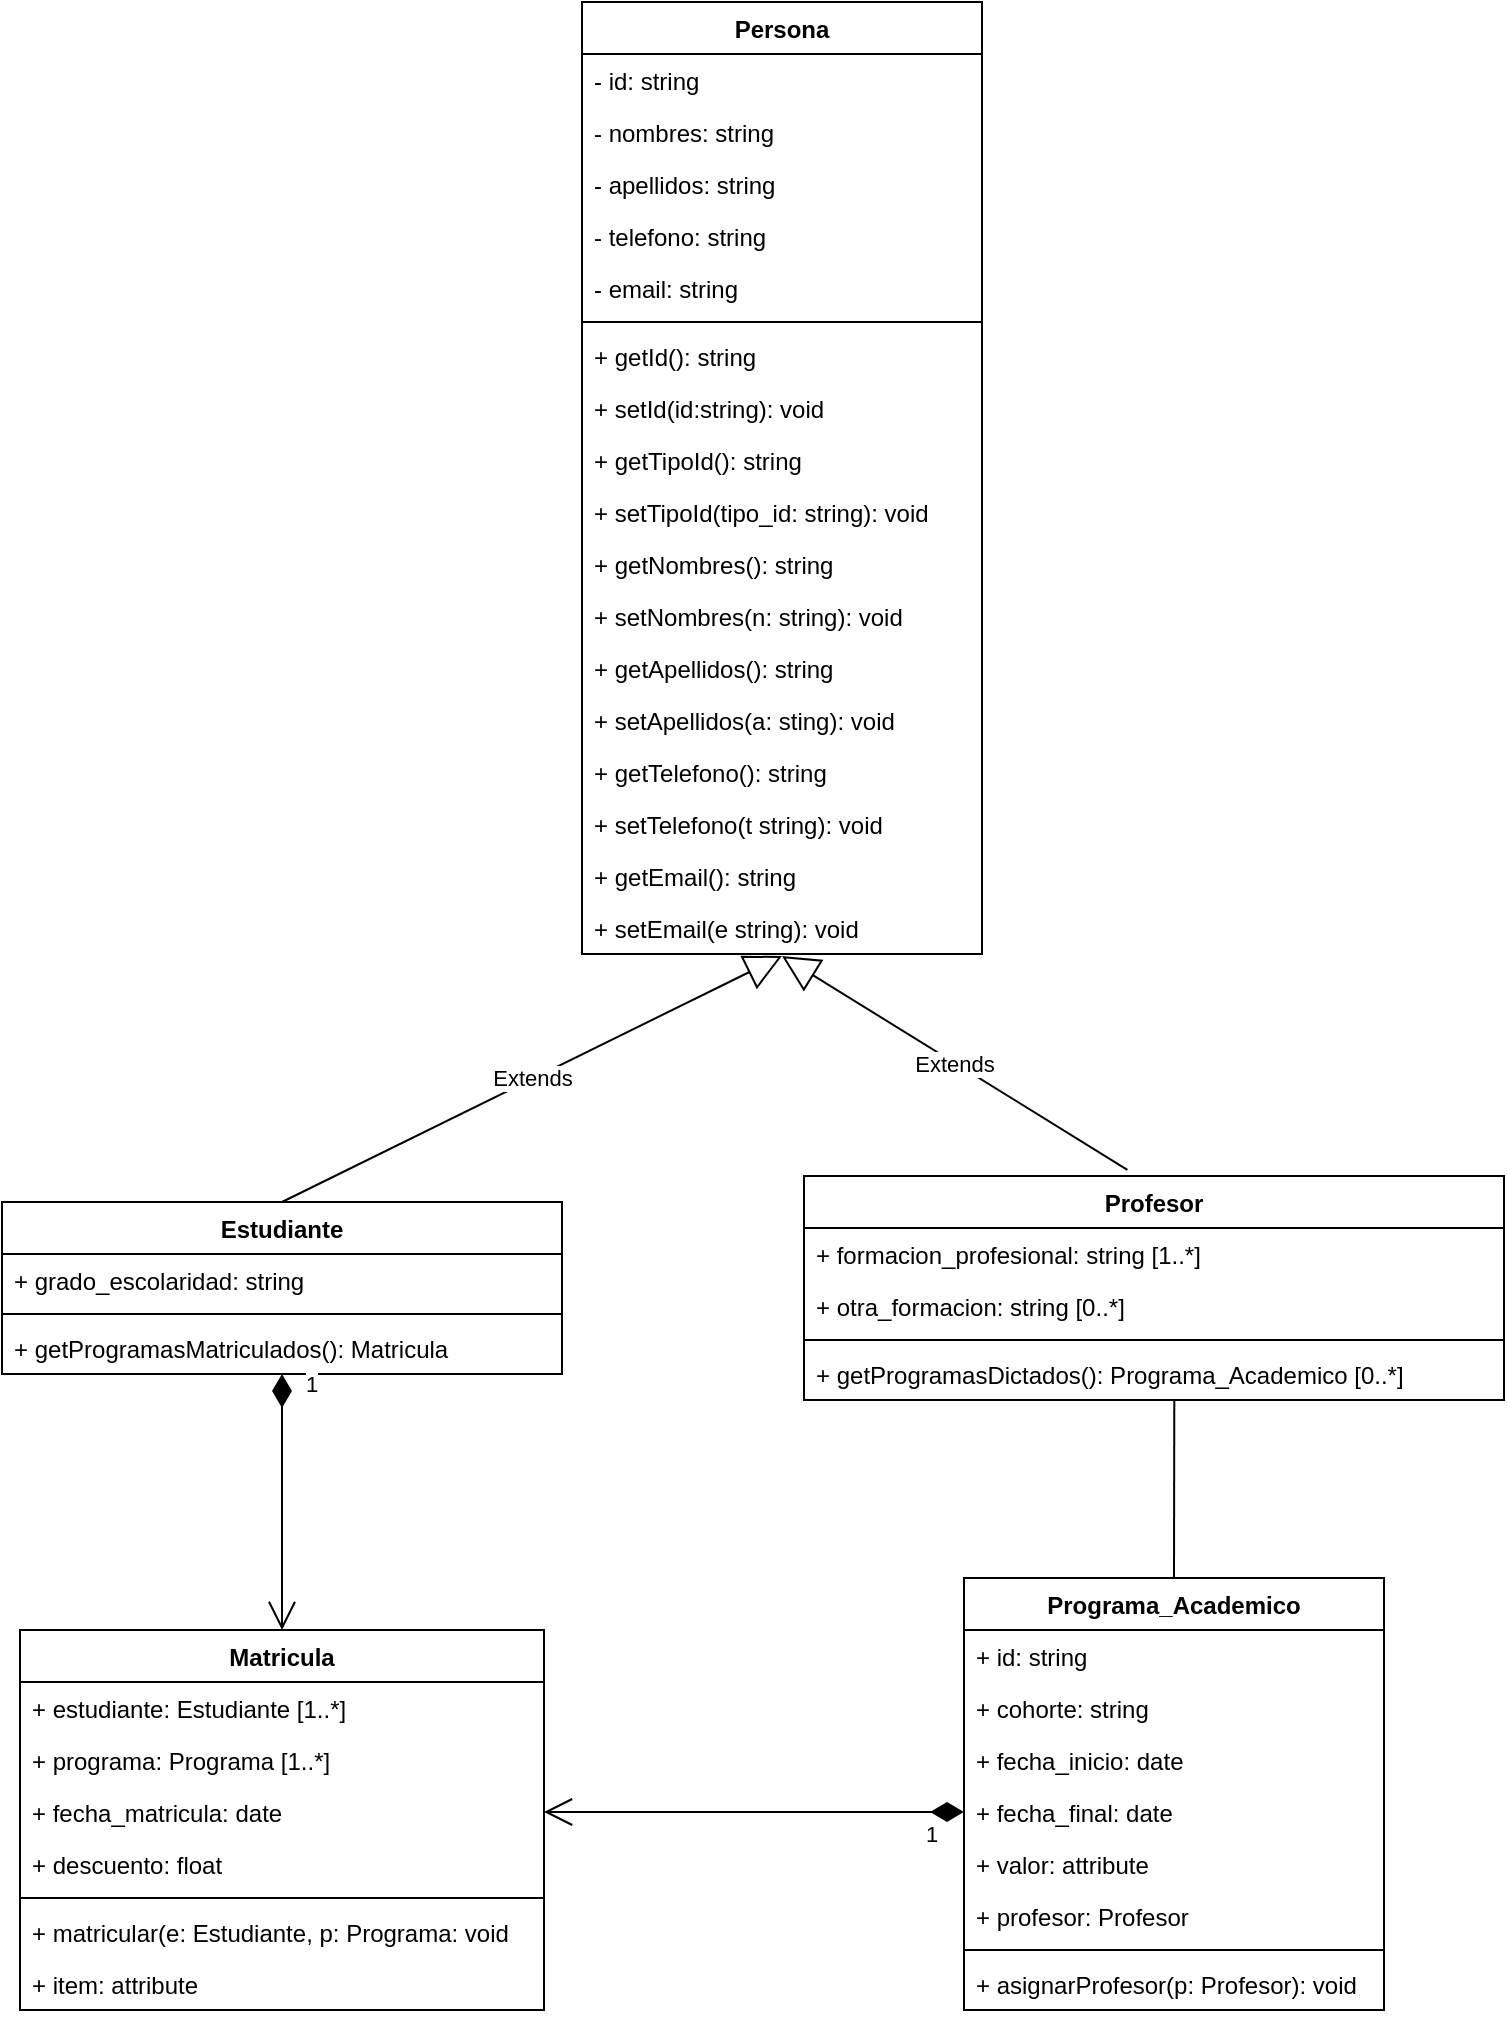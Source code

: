 <mxfile version="10.8.9" type="device"><diagram id="gSFmzXqIkpbDHAmkkPix" name="Page-1"><mxGraphModel dx="840" dy="459" grid="1" gridSize="10" guides="1" tooltips="1" connect="1" arrows="1" fold="1" page="1" pageScale="1" pageWidth="827" pageHeight="1169" math="0" shadow="0"><root><mxCell id="0"/><mxCell id="1" parent="0"/><mxCell id="AmSqj_QSsJKb2jAbmS-i-1" value="Persona" style="swimlane;fontStyle=1;align=center;verticalAlign=top;childLayout=stackLayout;horizontal=1;startSize=26;horizontalStack=0;resizeParent=1;resizeParentMax=0;resizeLast=0;collapsible=1;marginBottom=0;" parent="1" vertex="1"><mxGeometry x="330" y="3" width="200" height="476" as="geometry"/></mxCell><mxCell id="AmSqj_QSsJKb2jAbmS-i-2" value="- id: string" style="text;strokeColor=none;fillColor=none;align=left;verticalAlign=top;spacingLeft=4;spacingRight=4;overflow=hidden;rotatable=0;points=[[0,0.5],[1,0.5]];portConstraint=eastwest;" parent="AmSqj_QSsJKb2jAbmS-i-1" vertex="1"><mxGeometry y="26" width="200" height="26" as="geometry"/></mxCell><mxCell id="AmSqj_QSsJKb2jAbmS-i-5" value="- nombres: string" style="text;strokeColor=none;fillColor=none;align=left;verticalAlign=top;spacingLeft=4;spacingRight=4;overflow=hidden;rotatable=0;points=[[0,0.5],[1,0.5]];portConstraint=eastwest;" parent="AmSqj_QSsJKb2jAbmS-i-1" vertex="1"><mxGeometry y="52" width="200" height="26" as="geometry"/></mxCell><mxCell id="AmSqj_QSsJKb2jAbmS-i-6" value="- apellidos: string" style="text;strokeColor=none;fillColor=none;align=left;verticalAlign=top;spacingLeft=4;spacingRight=4;overflow=hidden;rotatable=0;points=[[0,0.5],[1,0.5]];portConstraint=eastwest;" parent="AmSqj_QSsJKb2jAbmS-i-1" vertex="1"><mxGeometry y="78" width="200" height="26" as="geometry"/></mxCell><mxCell id="NSTheqzzCCSszSCdJbM6-1" value="- telefono: string" style="text;strokeColor=none;fillColor=none;align=left;verticalAlign=top;spacingLeft=4;spacingRight=4;overflow=hidden;rotatable=0;points=[[0,0.5],[1,0.5]];portConstraint=eastwest;" vertex="1" parent="AmSqj_QSsJKb2jAbmS-i-1"><mxGeometry y="104" width="200" height="26" as="geometry"/></mxCell><mxCell id="NSTheqzzCCSszSCdJbM6-2" value="- email: string" style="text;strokeColor=none;fillColor=none;align=left;verticalAlign=top;spacingLeft=4;spacingRight=4;overflow=hidden;rotatable=0;points=[[0,0.5],[1,0.5]];portConstraint=eastwest;" vertex="1" parent="AmSqj_QSsJKb2jAbmS-i-1"><mxGeometry y="130" width="200" height="26" as="geometry"/></mxCell><mxCell id="AmSqj_QSsJKb2jAbmS-i-3" value="" style="line;strokeWidth=1;fillColor=none;align=left;verticalAlign=middle;spacingTop=-1;spacingLeft=3;spacingRight=3;rotatable=0;labelPosition=right;points=[];portConstraint=eastwest;" parent="AmSqj_QSsJKb2jAbmS-i-1" vertex="1"><mxGeometry y="156" width="200" height="8" as="geometry"/></mxCell><mxCell id="AmSqj_QSsJKb2jAbmS-i-4" value="+ getId(): string" style="text;strokeColor=none;fillColor=none;align=left;verticalAlign=top;spacingLeft=4;spacingRight=4;overflow=hidden;rotatable=0;points=[[0,0.5],[1,0.5]];portConstraint=eastwest;" parent="AmSqj_QSsJKb2jAbmS-i-1" vertex="1"><mxGeometry y="164" width="200" height="26" as="geometry"/></mxCell><mxCell id="AmSqj_QSsJKb2jAbmS-i-40" value="+ setId(id:string): void" style="text;strokeColor=none;fillColor=none;align=left;verticalAlign=top;spacingLeft=4;spacingRight=4;overflow=hidden;rotatable=0;points=[[0,0.5],[1,0.5]];portConstraint=eastwest;" parent="AmSqj_QSsJKb2jAbmS-i-1" vertex="1"><mxGeometry y="190" width="200" height="26" as="geometry"/></mxCell><mxCell id="AmSqj_QSsJKb2jAbmS-i-41" value="+ getTipoId(): string" style="text;strokeColor=none;fillColor=none;align=left;verticalAlign=top;spacingLeft=4;spacingRight=4;overflow=hidden;rotatable=0;points=[[0,0.5],[1,0.5]];portConstraint=eastwest;" parent="AmSqj_QSsJKb2jAbmS-i-1" vertex="1"><mxGeometry y="216" width="200" height="26" as="geometry"/></mxCell><mxCell id="AmSqj_QSsJKb2jAbmS-i-42" value="+ setTipoId(tipo_id: string): void" style="text;strokeColor=none;fillColor=none;align=left;verticalAlign=top;spacingLeft=4;spacingRight=4;overflow=hidden;rotatable=0;points=[[0,0.5],[1,0.5]];portConstraint=eastwest;" parent="AmSqj_QSsJKb2jAbmS-i-1" vertex="1"><mxGeometry y="242" width="200" height="26" as="geometry"/></mxCell><mxCell id="AmSqj_QSsJKb2jAbmS-i-44" value="+ getNombres(): string" style="text;strokeColor=none;fillColor=none;align=left;verticalAlign=top;spacingLeft=4;spacingRight=4;overflow=hidden;rotatable=0;points=[[0,0.5],[1,0.5]];portConstraint=eastwest;" parent="AmSqj_QSsJKb2jAbmS-i-1" vertex="1"><mxGeometry y="268" width="200" height="26" as="geometry"/></mxCell><mxCell id="AmSqj_QSsJKb2jAbmS-i-45" value="+ setNombres(n: string): void" style="text;strokeColor=none;fillColor=none;align=left;verticalAlign=top;spacingLeft=4;spacingRight=4;overflow=hidden;rotatable=0;points=[[0,0.5],[1,0.5]];portConstraint=eastwest;" parent="AmSqj_QSsJKb2jAbmS-i-1" vertex="1"><mxGeometry y="294" width="200" height="26" as="geometry"/></mxCell><mxCell id="AmSqj_QSsJKb2jAbmS-i-47" value="+ getApellidos(): string" style="text;strokeColor=none;fillColor=none;align=left;verticalAlign=top;spacingLeft=4;spacingRight=4;overflow=hidden;rotatable=0;points=[[0,0.5],[1,0.5]];portConstraint=eastwest;" parent="AmSqj_QSsJKb2jAbmS-i-1" vertex="1"><mxGeometry y="320" width="200" height="26" as="geometry"/></mxCell><mxCell id="AmSqj_QSsJKb2jAbmS-i-49" value="+ setApellidos(a: sting): void" style="text;strokeColor=none;fillColor=none;align=left;verticalAlign=top;spacingLeft=4;spacingRight=4;overflow=hidden;rotatable=0;points=[[0,0.5],[1,0.5]];portConstraint=eastwest;" parent="AmSqj_QSsJKb2jAbmS-i-1" vertex="1"><mxGeometry y="346" width="200" height="26" as="geometry"/></mxCell><mxCell id="NSTheqzzCCSszSCdJbM6-3" value="+ getTelefono(): string" style="text;strokeColor=none;fillColor=none;align=left;verticalAlign=top;spacingLeft=4;spacingRight=4;overflow=hidden;rotatable=0;points=[[0,0.5],[1,0.5]];portConstraint=eastwest;" vertex="1" parent="AmSqj_QSsJKb2jAbmS-i-1"><mxGeometry y="372" width="200" height="26" as="geometry"/></mxCell><mxCell id="NSTheqzzCCSszSCdJbM6-4" value="+ setTelefono(t string): void" style="text;strokeColor=none;fillColor=none;align=left;verticalAlign=top;spacingLeft=4;spacingRight=4;overflow=hidden;rotatable=0;points=[[0,0.5],[1,0.5]];portConstraint=eastwest;" vertex="1" parent="AmSqj_QSsJKb2jAbmS-i-1"><mxGeometry y="398" width="200" height="26" as="geometry"/></mxCell><mxCell id="NSTheqzzCCSszSCdJbM6-5" value="+ getEmail(): string" style="text;strokeColor=none;fillColor=none;align=left;verticalAlign=top;spacingLeft=4;spacingRight=4;overflow=hidden;rotatable=0;points=[[0,0.5],[1,0.5]];portConstraint=eastwest;" vertex="1" parent="AmSqj_QSsJKb2jAbmS-i-1"><mxGeometry y="424" width="200" height="26" as="geometry"/></mxCell><mxCell id="NSTheqzzCCSszSCdJbM6-6" value="+ setEmail(e string): void" style="text;strokeColor=none;fillColor=none;align=left;verticalAlign=top;spacingLeft=4;spacingRight=4;overflow=hidden;rotatable=0;points=[[0,0.5],[1,0.5]];portConstraint=eastwest;" vertex="1" parent="AmSqj_QSsJKb2jAbmS-i-1"><mxGeometry y="450" width="200" height="26" as="geometry"/></mxCell><mxCell id="AmSqj_QSsJKb2jAbmS-i-13" value="Estudiante" style="swimlane;fontStyle=1;align=center;verticalAlign=top;childLayout=stackLayout;horizontal=1;startSize=26;horizontalStack=0;resizeParent=1;resizeParentMax=0;resizeLast=0;collapsible=1;marginBottom=0;" parent="1" vertex="1"><mxGeometry x="40" y="603" width="280" height="86" as="geometry"/></mxCell><mxCell id="AmSqj_QSsJKb2jAbmS-i-14" value="+ grado_escolaridad: string" style="text;strokeColor=none;fillColor=none;align=left;verticalAlign=top;spacingLeft=4;spacingRight=4;overflow=hidden;rotatable=0;points=[[0,0.5],[1,0.5]];portConstraint=eastwest;" parent="AmSqj_QSsJKb2jAbmS-i-13" vertex="1"><mxGeometry y="26" width="280" height="26" as="geometry"/></mxCell><mxCell id="AmSqj_QSsJKb2jAbmS-i-15" value="" style="line;strokeWidth=1;fillColor=none;align=left;verticalAlign=middle;spacingTop=-1;spacingLeft=3;spacingRight=3;rotatable=0;labelPosition=right;points=[];portConstraint=eastwest;" parent="AmSqj_QSsJKb2jAbmS-i-13" vertex="1"><mxGeometry y="52" width="280" height="8" as="geometry"/></mxCell><mxCell id="AmSqj_QSsJKb2jAbmS-i-16" value="+ getProgramasMatriculados(): Matricula" style="text;strokeColor=none;fillColor=none;align=left;verticalAlign=top;spacingLeft=4;spacingRight=4;overflow=hidden;rotatable=0;points=[[0,0.5],[1,0.5]];portConstraint=eastwest;" parent="AmSqj_QSsJKb2jAbmS-i-13" vertex="1"><mxGeometry y="60" width="280" height="26" as="geometry"/></mxCell><mxCell id="AmSqj_QSsJKb2jAbmS-i-17" value="Profesor" style="swimlane;fontStyle=1;align=center;verticalAlign=top;childLayout=stackLayout;horizontal=1;startSize=26;horizontalStack=0;resizeParent=1;resizeParentMax=0;resizeLast=0;collapsible=1;marginBottom=0;" parent="1" vertex="1"><mxGeometry x="441" y="590" width="350" height="112" as="geometry"/></mxCell><mxCell id="AmSqj_QSsJKb2jAbmS-i-18" value="+ formacion_profesional: string [1..*]" style="text;strokeColor=none;fillColor=none;align=left;verticalAlign=top;spacingLeft=4;spacingRight=4;overflow=hidden;rotatable=0;points=[[0,0.5],[1,0.5]];portConstraint=eastwest;" parent="AmSqj_QSsJKb2jAbmS-i-17" vertex="1"><mxGeometry y="26" width="350" height="26" as="geometry"/></mxCell><mxCell id="AmSqj_QSsJKb2jAbmS-i-21" value="+ otra_formacion: string [0..*]" style="text;strokeColor=none;fillColor=none;align=left;verticalAlign=top;spacingLeft=4;spacingRight=4;overflow=hidden;rotatable=0;points=[[0,0.5],[1,0.5]];portConstraint=eastwest;" parent="AmSqj_QSsJKb2jAbmS-i-17" vertex="1"><mxGeometry y="52" width="350" height="26" as="geometry"/></mxCell><mxCell id="AmSqj_QSsJKb2jAbmS-i-19" value="" style="line;strokeWidth=1;fillColor=none;align=left;verticalAlign=middle;spacingTop=-1;spacingLeft=3;spacingRight=3;rotatable=0;labelPosition=right;points=[];portConstraint=eastwest;" parent="AmSqj_QSsJKb2jAbmS-i-17" vertex="1"><mxGeometry y="78" width="350" height="8" as="geometry"/></mxCell><mxCell id="AmSqj_QSsJKb2jAbmS-i-20" value="+ getProgramasDictados(): Programa_Academico [0..*]" style="text;strokeColor=none;fillColor=none;align=left;verticalAlign=top;spacingLeft=4;spacingRight=4;overflow=hidden;rotatable=0;points=[[0,0.5],[1,0.5]];portConstraint=eastwest;" parent="AmSqj_QSsJKb2jAbmS-i-17" vertex="1"><mxGeometry y="86" width="350" height="26" as="geometry"/></mxCell><mxCell id="AmSqj_QSsJKb2jAbmS-i-22" value="Programa_Academico" style="swimlane;fontStyle=1;align=center;verticalAlign=top;childLayout=stackLayout;horizontal=1;startSize=26;horizontalStack=0;resizeParent=1;resizeParentMax=0;resizeLast=0;collapsible=1;marginBottom=0;" parent="1" vertex="1"><mxGeometry x="521" y="791" width="210" height="216" as="geometry"/></mxCell><mxCell id="AmSqj_QSsJKb2jAbmS-i-23" value="+ id: string" style="text;strokeColor=none;fillColor=none;align=left;verticalAlign=top;spacingLeft=4;spacingRight=4;overflow=hidden;rotatable=0;points=[[0,0.5],[1,0.5]];portConstraint=eastwest;" parent="AmSqj_QSsJKb2jAbmS-i-22" vertex="1"><mxGeometry y="26" width="210" height="26" as="geometry"/></mxCell><mxCell id="AmSqj_QSsJKb2jAbmS-i-24" value="+ cohorte: string" style="text;strokeColor=none;fillColor=none;align=left;verticalAlign=top;spacingLeft=4;spacingRight=4;overflow=hidden;rotatable=0;points=[[0,0.5],[1,0.5]];portConstraint=eastwest;" parent="AmSqj_QSsJKb2jAbmS-i-22" vertex="1"><mxGeometry y="52" width="210" height="26" as="geometry"/></mxCell><mxCell id="AmSqj_QSsJKb2jAbmS-i-27" value="+ fecha_inicio: date" style="text;strokeColor=none;fillColor=none;align=left;verticalAlign=top;spacingLeft=4;spacingRight=4;overflow=hidden;rotatable=0;points=[[0,0.5],[1,0.5]];portConstraint=eastwest;" parent="AmSqj_QSsJKb2jAbmS-i-22" vertex="1"><mxGeometry y="78" width="210" height="26" as="geometry"/></mxCell><mxCell id="AmSqj_QSsJKb2jAbmS-i-28" value="+ fecha_final: date" style="text;strokeColor=none;fillColor=none;align=left;verticalAlign=top;spacingLeft=4;spacingRight=4;overflow=hidden;rotatable=0;points=[[0,0.5],[1,0.5]];portConstraint=eastwest;" parent="AmSqj_QSsJKb2jAbmS-i-22" vertex="1"><mxGeometry y="104" width="210" height="26" as="geometry"/></mxCell><mxCell id="AmSqj_QSsJKb2jAbmS-i-29" value="+ valor: attribute" style="text;strokeColor=none;fillColor=none;align=left;verticalAlign=top;spacingLeft=4;spacingRight=4;overflow=hidden;rotatable=0;points=[[0,0.5],[1,0.5]];portConstraint=eastwest;" parent="AmSqj_QSsJKb2jAbmS-i-22" vertex="1"><mxGeometry y="130" width="210" height="26" as="geometry"/></mxCell><mxCell id="AmSqj_QSsJKb2jAbmS-i-43" value="+ profesor: Profesor" style="text;strokeColor=none;fillColor=none;align=left;verticalAlign=top;spacingLeft=4;spacingRight=4;overflow=hidden;rotatable=0;points=[[0,0.5],[1,0.5]];portConstraint=eastwest;" parent="AmSqj_QSsJKb2jAbmS-i-22" vertex="1"><mxGeometry y="156" width="210" height="26" as="geometry"/></mxCell><mxCell id="AmSqj_QSsJKb2jAbmS-i-25" value="" style="line;strokeWidth=1;fillColor=none;align=left;verticalAlign=middle;spacingTop=-1;spacingLeft=3;spacingRight=3;rotatable=0;labelPosition=right;points=[];portConstraint=eastwest;" parent="AmSqj_QSsJKb2jAbmS-i-22" vertex="1"><mxGeometry y="182" width="210" height="8" as="geometry"/></mxCell><mxCell id="AmSqj_QSsJKb2jAbmS-i-26" value="+ asignarProfesor(p: Profesor): void" style="text;strokeColor=none;fillColor=none;align=left;verticalAlign=top;spacingLeft=4;spacingRight=4;overflow=hidden;rotatable=0;points=[[0,0.5],[1,0.5]];portConstraint=eastwest;" parent="AmSqj_QSsJKb2jAbmS-i-22" vertex="1"><mxGeometry y="190" width="210" height="26" as="geometry"/></mxCell><mxCell id="AmSqj_QSsJKb2jAbmS-i-32" value="Matricula" style="swimlane;fontStyle=1;align=center;verticalAlign=top;childLayout=stackLayout;horizontal=1;startSize=26;horizontalStack=0;resizeParent=1;resizeParentMax=0;resizeLast=0;collapsible=1;marginBottom=0;" parent="1" vertex="1"><mxGeometry x="49" y="817" width="262" height="190" as="geometry"/></mxCell><mxCell id="AmSqj_QSsJKb2jAbmS-i-33" value="+ estudiante: Estudiante [1..*]" style="text;strokeColor=none;fillColor=none;align=left;verticalAlign=top;spacingLeft=4;spacingRight=4;overflow=hidden;rotatable=0;points=[[0,0.5],[1,0.5]];portConstraint=eastwest;" parent="AmSqj_QSsJKb2jAbmS-i-32" vertex="1"><mxGeometry y="26" width="262" height="26" as="geometry"/></mxCell><mxCell id="AmSqj_QSsJKb2jAbmS-i-34" value="+ programa: Programa [1..*]" style="text;strokeColor=none;fillColor=none;align=left;verticalAlign=top;spacingLeft=4;spacingRight=4;overflow=hidden;rotatable=0;points=[[0,0.5],[1,0.5]];portConstraint=eastwest;" parent="AmSqj_QSsJKb2jAbmS-i-32" vertex="1"><mxGeometry y="52" width="262" height="26" as="geometry"/></mxCell><mxCell id="AmSqj_QSsJKb2jAbmS-i-35" value="+ fecha_matricula: date" style="text;strokeColor=none;fillColor=none;align=left;verticalAlign=top;spacingLeft=4;spacingRight=4;overflow=hidden;rotatable=0;points=[[0,0.5],[1,0.5]];portConstraint=eastwest;" parent="AmSqj_QSsJKb2jAbmS-i-32" vertex="1"><mxGeometry y="78" width="262" height="26" as="geometry"/></mxCell><mxCell id="AmSqj_QSsJKb2jAbmS-i-50" value="+ descuento: float" style="text;strokeColor=none;fillColor=none;align=left;verticalAlign=top;spacingLeft=4;spacingRight=4;overflow=hidden;rotatable=0;points=[[0,0.5],[1,0.5]];portConstraint=eastwest;" parent="AmSqj_QSsJKb2jAbmS-i-32" vertex="1"><mxGeometry y="104" width="262" height="26" as="geometry"/></mxCell><mxCell id="AmSqj_QSsJKb2jAbmS-i-38" value="" style="line;strokeWidth=1;fillColor=none;align=left;verticalAlign=middle;spacingTop=-1;spacingLeft=3;spacingRight=3;rotatable=0;labelPosition=right;points=[];portConstraint=eastwest;" parent="AmSqj_QSsJKb2jAbmS-i-32" vertex="1"><mxGeometry y="130" width="262" height="8" as="geometry"/></mxCell><mxCell id="AmSqj_QSsJKb2jAbmS-i-39" value="+ matricular(e: Estudiante, p: Programa: void" style="text;strokeColor=none;fillColor=none;align=left;verticalAlign=top;spacingLeft=4;spacingRight=4;overflow=hidden;rotatable=0;points=[[0,0.5],[1,0.5]];portConstraint=eastwest;" parent="AmSqj_QSsJKb2jAbmS-i-32" vertex="1"><mxGeometry y="138" width="262" height="26" as="geometry"/></mxCell><mxCell id="AmSqj_QSsJKb2jAbmS-i-57" value="+ item: attribute" style="text;strokeColor=none;fillColor=none;align=left;verticalAlign=top;spacingLeft=4;spacingRight=4;overflow=hidden;rotatable=0;points=[[0,0.5],[1,0.5]];portConstraint=eastwest;" parent="AmSqj_QSsJKb2jAbmS-i-32" vertex="1"><mxGeometry y="164" width="262" height="26" as="geometry"/></mxCell><mxCell id="AmSqj_QSsJKb2jAbmS-i-51" value="Extends" style="endArrow=block;endSize=16;endFill=0;html=1;exitX=0.5;exitY=0;exitDx=0;exitDy=0;" parent="1" source="AmSqj_QSsJKb2jAbmS-i-13" edge="1"><mxGeometry width="160" relative="1" as="geometry"><mxPoint x="210" y="540" as="sourcePoint"/><mxPoint x="430" y="480" as="targetPoint"/></mxGeometry></mxCell><mxCell id="AmSqj_QSsJKb2jAbmS-i-52" value="Extends" style="endArrow=block;endSize=16;endFill=0;html=1;exitX=0.462;exitY=-0.027;exitDx=0;exitDy=0;exitPerimeter=0;" parent="1" source="AmSqj_QSsJKb2jAbmS-i-17" edge="1"><mxGeometry width="160" relative="1" as="geometry"><mxPoint x="470" y="610" as="sourcePoint"/><mxPoint x="430" y="480" as="targetPoint"/></mxGeometry></mxCell><mxCell id="AmSqj_QSsJKb2jAbmS-i-54" value="1" style="endArrow=open;html=1;endSize=12;startArrow=diamondThin;startSize=14;startFill=1;edgeStyle=orthogonalEdgeStyle;align=left;verticalAlign=bottom;exitX=0.5;exitY=1;exitDx=0;exitDy=0;entryX=0.5;entryY=0;entryDx=0;entryDy=0;" parent="1" source="AmSqj_QSsJKb2jAbmS-i-13" target="AmSqj_QSsJKb2jAbmS-i-32" edge="1"><mxGeometry x="-0.79" y="10" relative="1" as="geometry"><mxPoint x="130" y="750" as="sourcePoint"/><mxPoint x="80" y="800" as="targetPoint"/><mxPoint as="offset"/></mxGeometry></mxCell><mxCell id="AmSqj_QSsJKb2jAbmS-i-55" value="1" style="endArrow=open;html=1;endSize=12;startArrow=diamondThin;startSize=14;startFill=1;edgeStyle=orthogonalEdgeStyle;align=left;verticalAlign=bottom;exitX=0;exitY=0.5;exitDx=0;exitDy=0;entryX=1;entryY=0.5;entryDx=0;entryDy=0;" parent="1" source="AmSqj_QSsJKb2jAbmS-i-28" target="AmSqj_QSsJKb2jAbmS-i-35" edge="1"><mxGeometry x="-0.8" y="20" relative="1" as="geometry"><mxPoint x="370" y="708" as="sourcePoint"/><mxPoint x="320" y="882" as="targetPoint"/><mxPoint as="offset"/></mxGeometry></mxCell><mxCell id="AmSqj_QSsJKb2jAbmS-i-56" value="" style="endArrow=none;html=1;entryX=0.529;entryY=1;entryDx=0;entryDy=0;entryPerimeter=0;exitX=0.5;exitY=0;exitDx=0;exitDy=0;" parent="1" source="AmSqj_QSsJKb2jAbmS-i-22" target="AmSqj_QSsJKb2jAbmS-i-20" edge="1"><mxGeometry width="50" height="50" relative="1" as="geometry"><mxPoint x="590" y="810" as="sourcePoint"/><mxPoint x="640" y="760" as="targetPoint"/></mxGeometry></mxCell></root></mxGraphModel></diagram></mxfile>